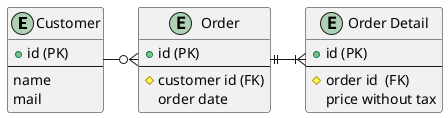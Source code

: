@startuml

entity Customer  {
  + id (PK)
  --
  name
  mail
}

entity Order  {
  + id (PK)
  --
  # customer id (FK)
  order date
}

entity "Order Detail" as OrderDetail {
  + id (PK)
  --
  # order id  (FK)
  price without tax
}

Customer -right-o{ Order
Order ||-right-|{ OrderDetail

@enduml